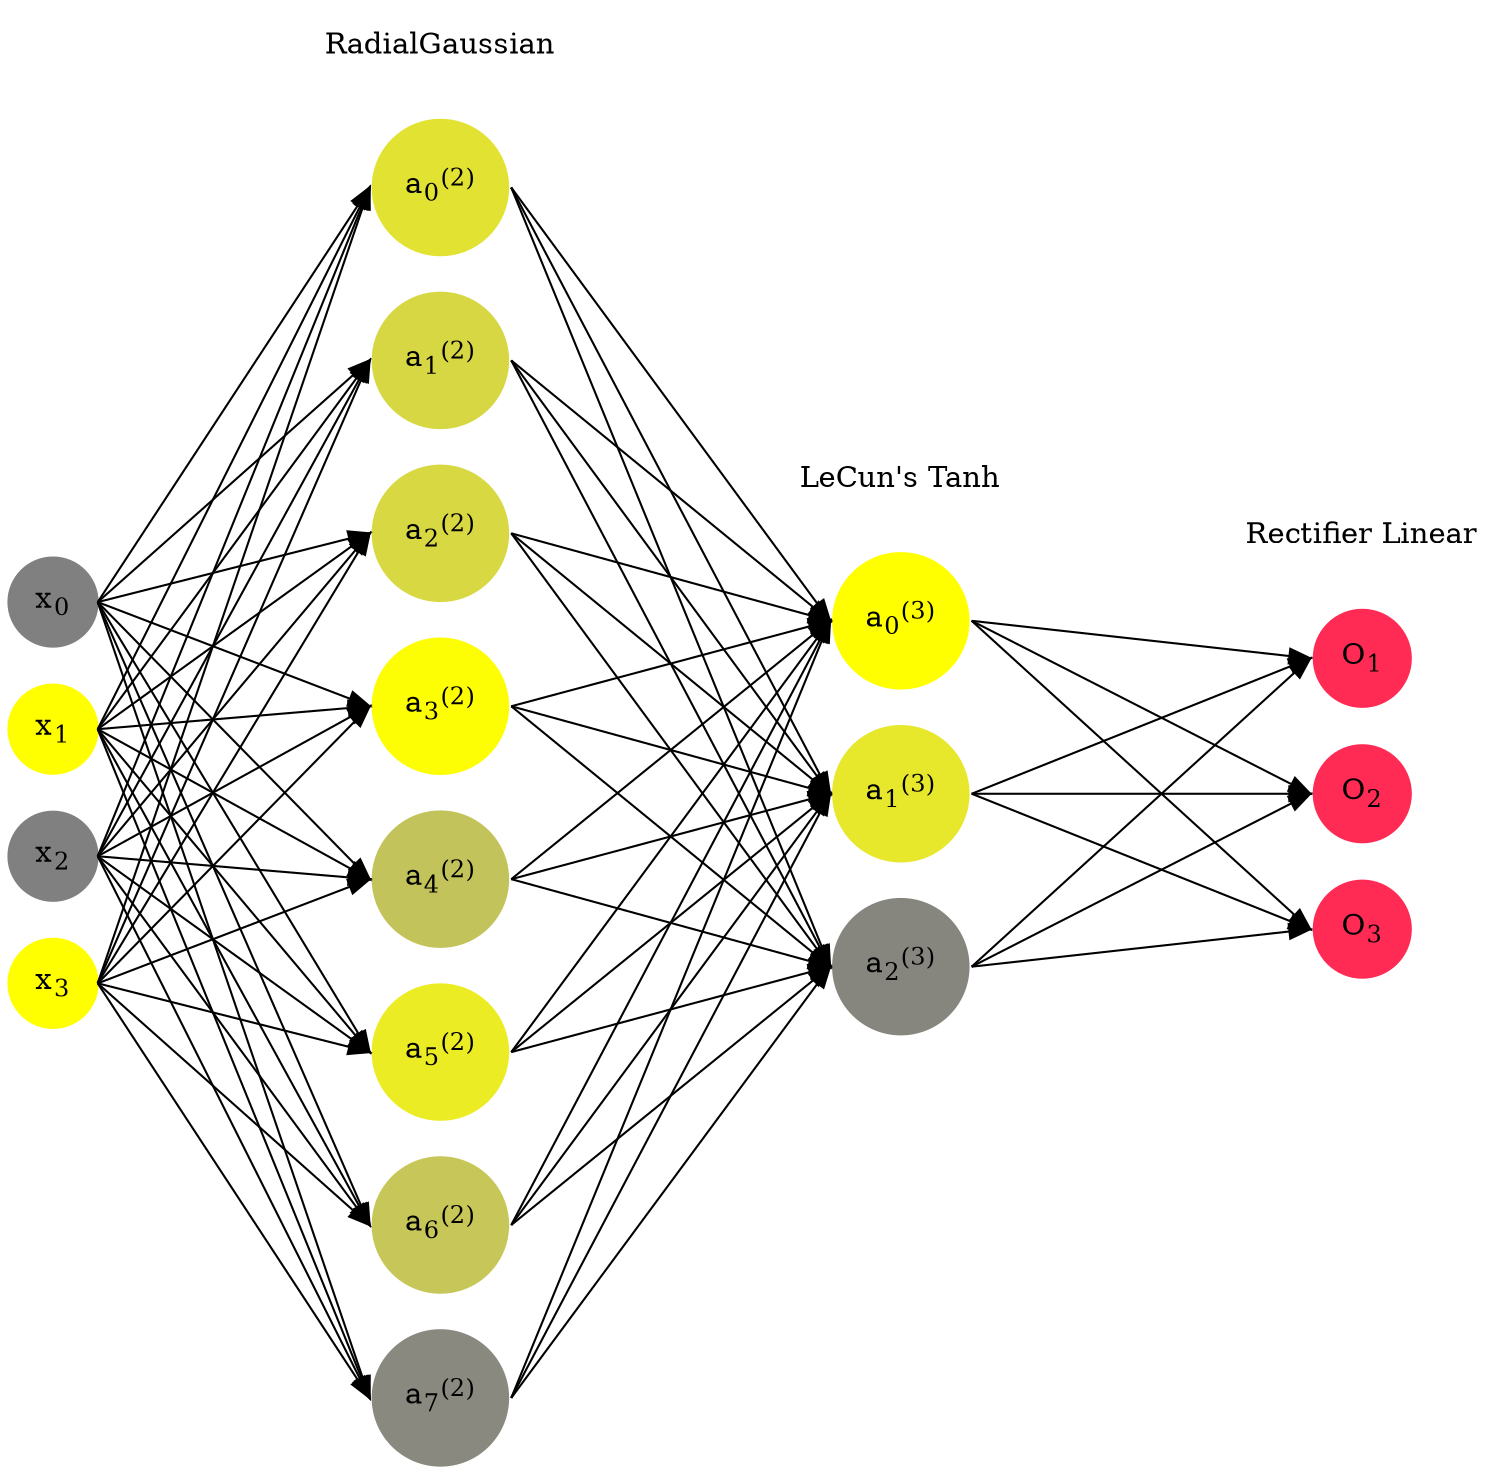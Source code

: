 digraph G {
	rankdir = LR;
	splines=false;
	edge[style=invis];
	ranksep= 1.4;
	{
	node [shape=circle, color="0.1667, 0.0, 0.5", style=filled, fillcolor="0.1667, 0.0, 0.5"];
	x0 [label=<x<sub>0</sub>>];
	}
	{
	node [shape=circle, color="0.1667, 1.0, 1.0", style=filled, fillcolor="0.1667, 1.0, 1.0"];
	x1 [label=<x<sub>1</sub>>];
	}
	{
	node [shape=circle, color="0.1667, 0.0, 0.5", style=filled, fillcolor="0.1667, 0.0, 0.5"];
	x2 [label=<x<sub>2</sub>>];
	}
	{
	node [shape=circle, color="0.1667, 1.0, 1.0", style=filled, fillcolor="0.1667, 1.0, 1.0"];
	x3 [label=<x<sub>3</sub>>];
	}
	{
	node [shape=circle, color="0.1667, 0.773036, 0.886518", style=filled, fillcolor="0.1667, 0.773036, 0.886518"];
	a02 [label=<a<sub>0</sub><sup>(2)</sup>>];
	}
	{
	node [shape=circle, color="0.1667, 0.686945, 0.843473", style=filled, fillcolor="0.1667, 0.686945, 0.843473"];
	a12 [label=<a<sub>1</sub><sup>(2)</sup>>];
	}
	{
	node [shape=circle, color="0.1667, 0.692785, 0.846392", style=filled, fillcolor="0.1667, 0.692785, 0.846392"];
	a22 [label=<a<sub>2</sub><sup>(2)</sup>>];
	}
	{
	node [shape=circle, color="0.1667, 0.982759, 0.991379", style=filled, fillcolor="0.1667, 0.982759, 0.991379"];
	a32 [label=<a<sub>3</sub><sup>(2)</sup>>];
	}
	{
	node [shape=circle, color="0.1667, 0.528593, 0.764297", style=filled, fillcolor="0.1667, 0.528593, 0.764297"];
	a42 [label=<a<sub>4</sub><sup>(2)</sup>>];
	}
	{
	node [shape=circle, color="0.1667, 0.845769, 0.922885", style=filled, fillcolor="0.1667, 0.845769, 0.922885"];
	a52 [label=<a<sub>5</sub><sup>(2)</sup>>];
	}
	{
	node [shape=circle, color="0.1667, 0.547736, 0.773868", style=filled, fillcolor="0.1667, 0.547736, 0.773868"];
	a62 [label=<a<sub>6</sub><sup>(2)</sup>>];
	}
	{
	node [shape=circle, color="0.1667, 0.075703, 0.537851", style=filled, fillcolor="0.1667, 0.075703, 0.537851"];
	a72 [label=<a<sub>7</sub><sup>(2)</sup>>];
	}
	{
	node [shape=circle, color="0.1667, 1.233325, 1.116662", style=filled, fillcolor="0.1667, 1.233325, 1.116662"];
	a03 [label=<a<sub>0</sub><sup>(3)</sup>>];
	}
	{
	node [shape=circle, color="0.1667, 0.811600, 0.905800", style=filled, fillcolor="0.1667, 0.811600, 0.905800"];
	a13 [label=<a<sub>1</sub><sup>(3)</sup>>];
	}
	{
	node [shape=circle, color="0.1667, 0.048988, 0.524494", style=filled, fillcolor="0.1667, 0.048988, 0.524494"];
	a23 [label=<a<sub>2</sub><sup>(3)</sup>>];
	}
	{
	node [shape=circle, color="0.9667, 0.83, 1.0", style=filled, fillcolor="0.9667, 0.83, 1.0"];
	O1 [label=<O<sub>1</sub>>];
	}
	{
	node [shape=circle, color="0.9667, 0.83, 1.0", style=filled, fillcolor="0.9667, 0.83, 1.0"];
	O2 [label=<O<sub>2</sub>>];
	}
	{
	node [shape=circle, color="0.9667, 0.83, 1.0", style=filled, fillcolor="0.9667, 0.83, 1.0"];
	O3 [label=<O<sub>3</sub>>];
	}
	{
	rank=same;
	x0->x1->x2->x3;
	}
	{
	rank=same;
	a02->a12->a22->a32->a42->a52->a62->a72;
	}
	{
	rank=same;
	a03->a13->a23;
	}
	{
	rank=same;
	O1->O2->O3;
	}
	l1 [shape=plaintext,label="RadialGaussian"];
	l1->a02;
	{rank=same; l1;a02};
	l2 [shape=plaintext,label="LeCun's Tanh"];
	l2->a03;
	{rank=same; l2;a03};
	l3 [shape=plaintext,label="Rectifier Linear"];
	l3->O1;
	{rank=same; l3;O1};
edge[style=solid, tailport=e, headport=w];
	{x0;x1;x2;x3} -> {a02;a12;a22;a32;a42;a52;a62;a72};
	{a02;a12;a22;a32;a42;a52;a62;a72} -> {a03;a13;a23};
	{a03;a13;a23} -> {O1,O2,O3};
}